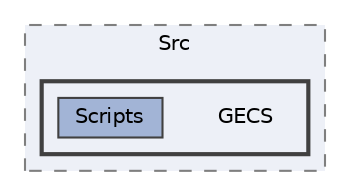 digraph "/mnt/c/Users/lefte/Mujin/MastersThesis/Taz/TazGraph/TazGraph/Src/GECS"
{
 // LATEX_PDF_SIZE
  bgcolor="transparent";
  edge [fontname=Helvetica,fontsize=10,labelfontname=Helvetica,labelfontsize=10];
  node [fontname=Helvetica,fontsize=10,shape=box,height=0.2,width=0.4];
  compound=true
  subgraph clusterdir_3f423d6722606df6946b79f1f4f6c816 {
    graph [ bgcolor="#edf0f7", pencolor="grey50", label="Src", fontname=Helvetica,fontsize=10 style="filled,dashed", URL="dir_3f423d6722606df6946b79f1f4f6c816.html",tooltip=""]
  subgraph clusterdir_d28430fd2f357a8d9da405447671689a {
    graph [ bgcolor="#edf0f7", pencolor="grey25", label="", fontname=Helvetica,fontsize=10 style="filled,bold", URL="dir_d28430fd2f357a8d9da405447671689a.html",tooltip=""]
    dir_d28430fd2f357a8d9da405447671689a [shape=plaintext, label="GECS"];
  dir_2ac5041b66761ac1eaa8527f7f18f7b1 [label="Scripts", fillcolor="#a2b4d6", color="grey25", style="filled", URL="dir_2ac5041b66761ac1eaa8527f7f18f7b1.html",tooltip=""];
  }
  }
}
